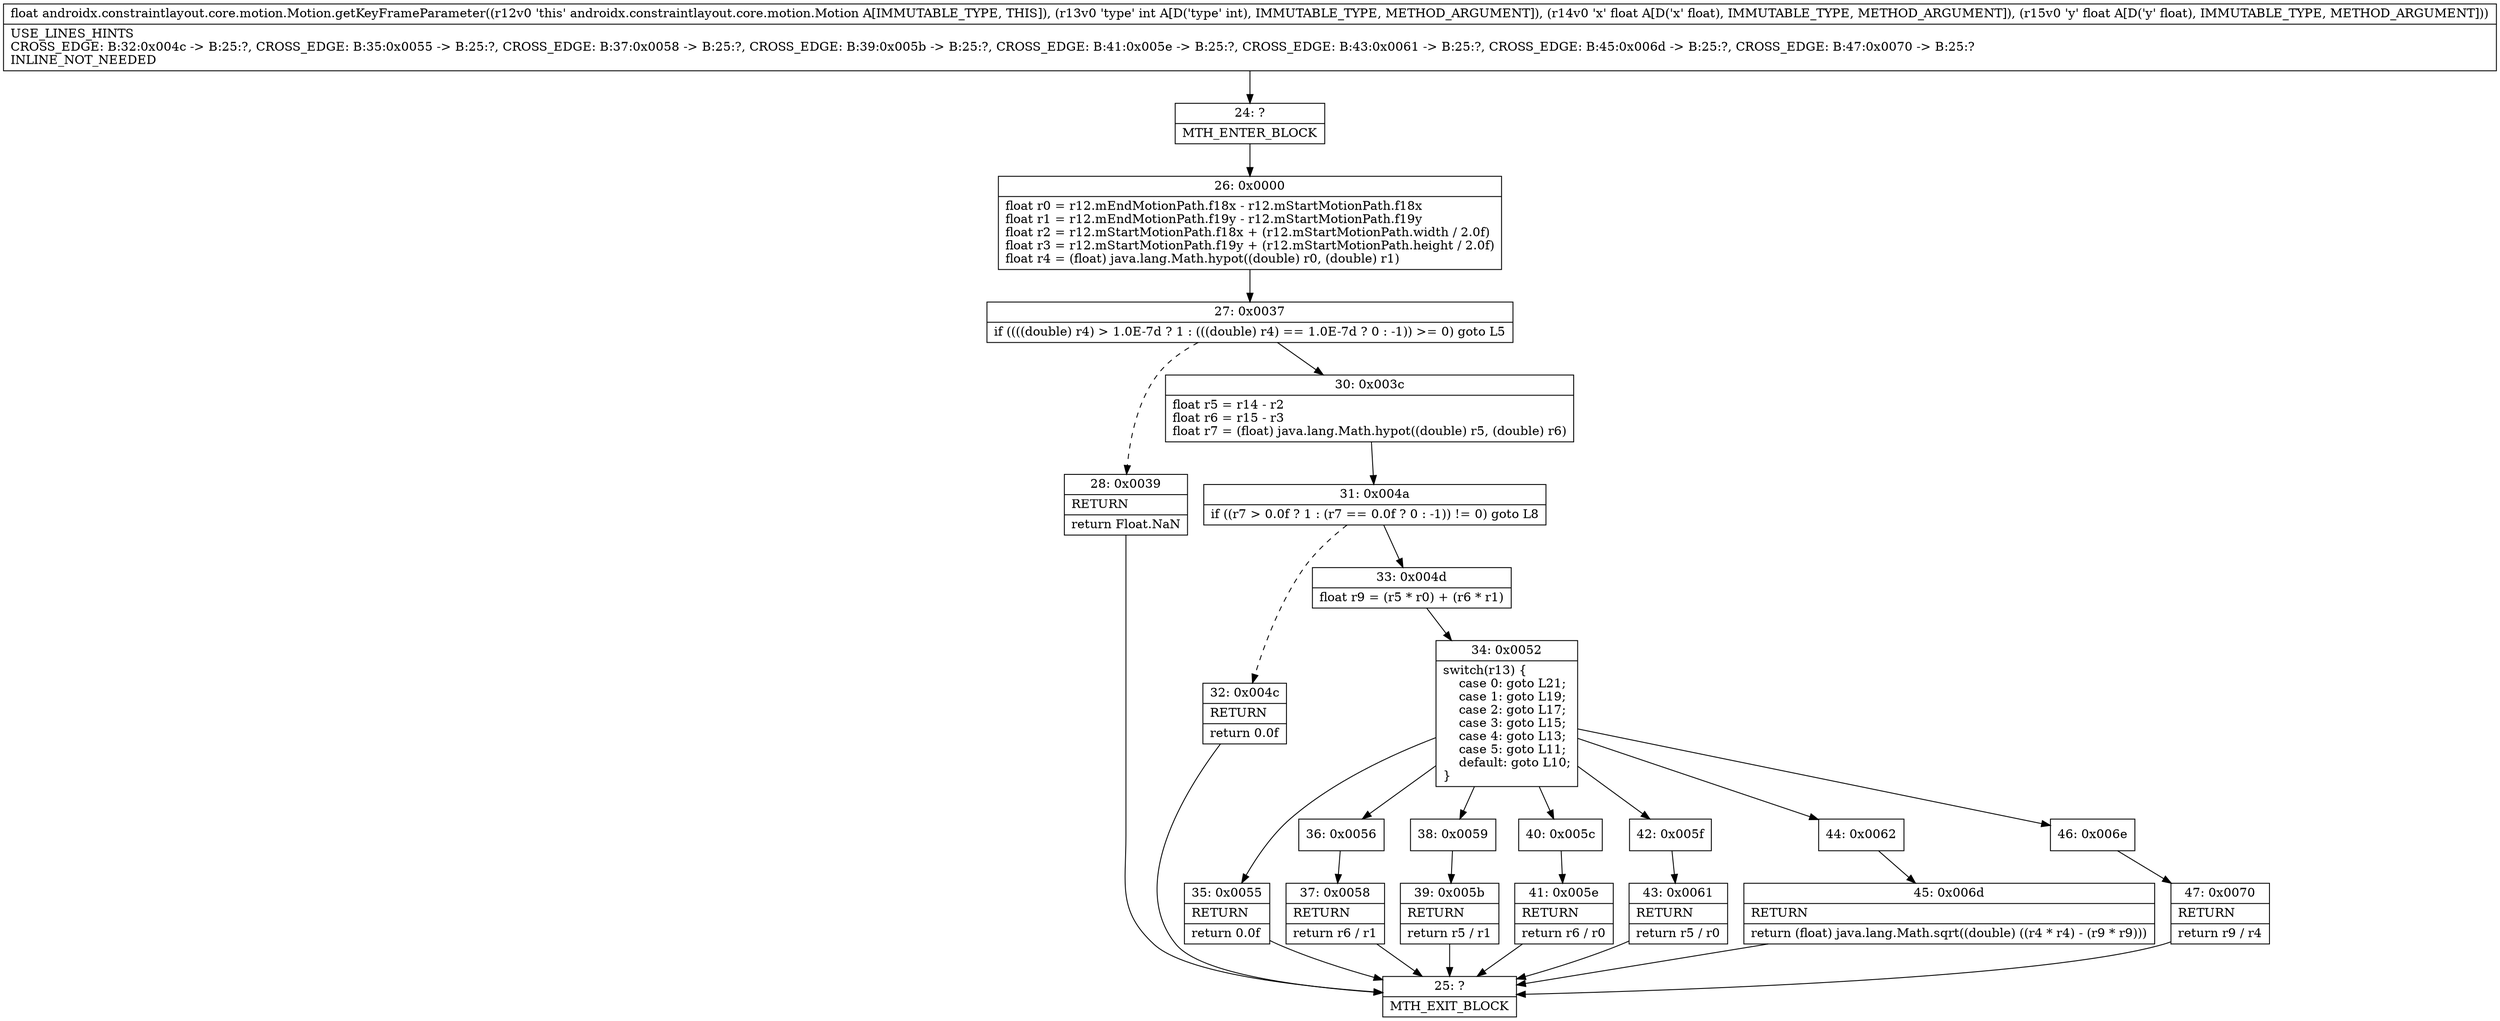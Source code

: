 digraph "CFG forandroidx.constraintlayout.core.motion.Motion.getKeyFrameParameter(IFF)F" {
Node_24 [shape=record,label="{24\:\ ?|MTH_ENTER_BLOCK\l}"];
Node_26 [shape=record,label="{26\:\ 0x0000|float r0 = r12.mEndMotionPath.f18x \- r12.mStartMotionPath.f18x\lfloat r1 = r12.mEndMotionPath.f19y \- r12.mStartMotionPath.f19y\lfloat r2 = r12.mStartMotionPath.f18x + (r12.mStartMotionPath.width \/ 2.0f)\lfloat r3 = r12.mStartMotionPath.f19y + (r12.mStartMotionPath.height \/ 2.0f)\lfloat r4 = (float) java.lang.Math.hypot((double) r0, (double) r1)\l}"];
Node_27 [shape=record,label="{27\:\ 0x0037|if ((((double) r4) \> 1.0E\-7d ? 1 : (((double) r4) == 1.0E\-7d ? 0 : \-1)) \>= 0) goto L5\l}"];
Node_28 [shape=record,label="{28\:\ 0x0039|RETURN\l|return Float.NaN\l}"];
Node_25 [shape=record,label="{25\:\ ?|MTH_EXIT_BLOCK\l}"];
Node_30 [shape=record,label="{30\:\ 0x003c|float r5 = r14 \- r2\lfloat r6 = r15 \- r3\lfloat r7 = (float) java.lang.Math.hypot((double) r5, (double) r6)\l}"];
Node_31 [shape=record,label="{31\:\ 0x004a|if ((r7 \> 0.0f ? 1 : (r7 == 0.0f ? 0 : \-1)) != 0) goto L8\l}"];
Node_32 [shape=record,label="{32\:\ 0x004c|RETURN\l|return 0.0f\l}"];
Node_33 [shape=record,label="{33\:\ 0x004d|float r9 = (r5 * r0) + (r6 * r1)\l}"];
Node_34 [shape=record,label="{34\:\ 0x0052|switch(r13) \{\l    case 0: goto L21;\l    case 1: goto L19;\l    case 2: goto L17;\l    case 3: goto L15;\l    case 4: goto L13;\l    case 5: goto L11;\l    default: goto L10;\l\}\l}"];
Node_35 [shape=record,label="{35\:\ 0x0055|RETURN\l|return 0.0f\l}"];
Node_36 [shape=record,label="{36\:\ 0x0056}"];
Node_37 [shape=record,label="{37\:\ 0x0058|RETURN\l|return r6 \/ r1\l}"];
Node_38 [shape=record,label="{38\:\ 0x0059}"];
Node_39 [shape=record,label="{39\:\ 0x005b|RETURN\l|return r5 \/ r1\l}"];
Node_40 [shape=record,label="{40\:\ 0x005c}"];
Node_41 [shape=record,label="{41\:\ 0x005e|RETURN\l|return r6 \/ r0\l}"];
Node_42 [shape=record,label="{42\:\ 0x005f}"];
Node_43 [shape=record,label="{43\:\ 0x0061|RETURN\l|return r5 \/ r0\l}"];
Node_44 [shape=record,label="{44\:\ 0x0062}"];
Node_45 [shape=record,label="{45\:\ 0x006d|RETURN\l|return (float) java.lang.Math.sqrt((double) ((r4 * r4) \- (r9 * r9)))\l}"];
Node_46 [shape=record,label="{46\:\ 0x006e}"];
Node_47 [shape=record,label="{47\:\ 0x0070|RETURN\l|return r9 \/ r4\l}"];
MethodNode[shape=record,label="{float androidx.constraintlayout.core.motion.Motion.getKeyFrameParameter((r12v0 'this' androidx.constraintlayout.core.motion.Motion A[IMMUTABLE_TYPE, THIS]), (r13v0 'type' int A[D('type' int), IMMUTABLE_TYPE, METHOD_ARGUMENT]), (r14v0 'x' float A[D('x' float), IMMUTABLE_TYPE, METHOD_ARGUMENT]), (r15v0 'y' float A[D('y' float), IMMUTABLE_TYPE, METHOD_ARGUMENT]))  | USE_LINES_HINTS\lCROSS_EDGE: B:32:0x004c \-\> B:25:?, CROSS_EDGE: B:35:0x0055 \-\> B:25:?, CROSS_EDGE: B:37:0x0058 \-\> B:25:?, CROSS_EDGE: B:39:0x005b \-\> B:25:?, CROSS_EDGE: B:41:0x005e \-\> B:25:?, CROSS_EDGE: B:43:0x0061 \-\> B:25:?, CROSS_EDGE: B:45:0x006d \-\> B:25:?, CROSS_EDGE: B:47:0x0070 \-\> B:25:?\lINLINE_NOT_NEEDED\l}"];
MethodNode -> Node_24;Node_24 -> Node_26;
Node_26 -> Node_27;
Node_27 -> Node_28[style=dashed];
Node_27 -> Node_30;
Node_28 -> Node_25;
Node_30 -> Node_31;
Node_31 -> Node_32[style=dashed];
Node_31 -> Node_33;
Node_32 -> Node_25;
Node_33 -> Node_34;
Node_34 -> Node_35;
Node_34 -> Node_36;
Node_34 -> Node_38;
Node_34 -> Node_40;
Node_34 -> Node_42;
Node_34 -> Node_44;
Node_34 -> Node_46;
Node_35 -> Node_25;
Node_36 -> Node_37;
Node_37 -> Node_25;
Node_38 -> Node_39;
Node_39 -> Node_25;
Node_40 -> Node_41;
Node_41 -> Node_25;
Node_42 -> Node_43;
Node_43 -> Node_25;
Node_44 -> Node_45;
Node_45 -> Node_25;
Node_46 -> Node_47;
Node_47 -> Node_25;
}

